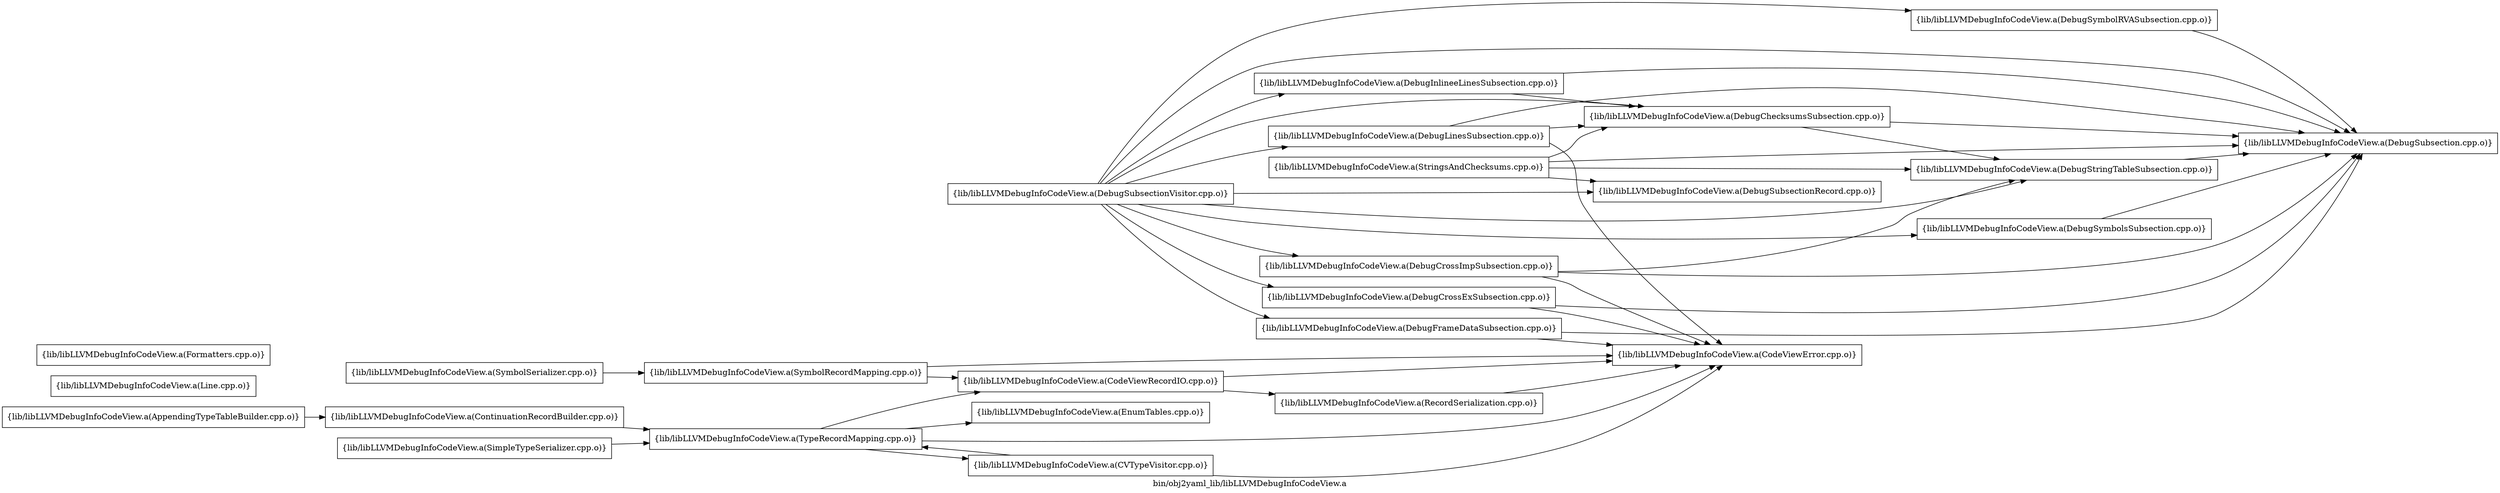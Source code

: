 digraph "bin/obj2yaml_lib/libLLVMDebugInfoCodeView.a" {
	label="bin/obj2yaml_lib/libLLVMDebugInfoCodeView.a";
	rankdir=LR;

	Node0x557f4b2eb1f8 [shape=record,shape=box,group=0,label="{lib/libLLVMDebugInfoCodeView.a(DebugSubsectionRecord.cpp.o)}"];
	Node0x557f4b2e9678 [shape=record,shape=box,group=0,label="{lib/libLLVMDebugInfoCodeView.a(StringsAndChecksums.cpp.o)}"];
	Node0x557f4b2e9678 -> Node0x557f4b2eb1f8;
	Node0x557f4b2e9678 -> Node0x557f4b2e98a8;
	Node0x557f4b2e9678 -> Node0x557f4b2ea488;
	Node0x557f4b2e9678 -> Node0x557f4b2e7fa8;
	Node0x557f4b2e98a8 [shape=record,shape=box,group=0,label="{lib/libLLVMDebugInfoCodeView.a(DebugSubsection.cpp.o)}"];
	Node0x557f4b2ea488 [shape=record,shape=box,group=0,label="{lib/libLLVMDebugInfoCodeView.a(DebugStringTableSubsection.cpp.o)}"];
	Node0x557f4b2ea488 -> Node0x557f4b2e98a8;
	Node0x557f4b2e7fa8 [shape=record,shape=box,group=0,label="{lib/libLLVMDebugInfoCodeView.a(DebugChecksumsSubsection.cpp.o)}"];
	Node0x557f4b2e7fa8 -> Node0x557f4b2e98a8;
	Node0x557f4b2e7fa8 -> Node0x557f4b2ea488;
	Node0x557f4b2ec418 [shape=record,shape=box,group=0,label="{lib/libLLVMDebugInfoCodeView.a(CodeViewError.cpp.o)}"];
	Node0x557f4b2eac58 [shape=record,shape=box,group=0,label="{lib/libLLVMDebugInfoCodeView.a(DebugInlineeLinesSubsection.cpp.o)}"];
	Node0x557f4b2eac58 -> Node0x557f4b2e98a8;
	Node0x557f4b2eac58 -> Node0x557f4b2e7fa8;
	Node0x557f4b2eb8d8 [shape=record,shape=box,group=0,label="{lib/libLLVMDebugInfoCodeView.a(DebugLinesSubsection.cpp.o)}"];
	Node0x557f4b2eb8d8 -> Node0x557f4b2e98a8;
	Node0x557f4b2eb8d8 -> Node0x557f4b2e7fa8;
	Node0x557f4b2eb8d8 -> Node0x557f4b2ec418;
	Node0x557f4b2e7198 [shape=record,shape=box,group=0,label="{lib/libLLVMDebugInfoCodeView.a(DebugCrossExSubsection.cpp.o)}"];
	Node0x557f4b2e7198 -> Node0x557f4b2e98a8;
	Node0x557f4b2e7198 -> Node0x557f4b2ec418;
	Node0x557f4b2e7918 [shape=record,shape=box,group=0,label="{lib/libLLVMDebugInfoCodeView.a(DebugCrossImpSubsection.cpp.o)}"];
	Node0x557f4b2e7918 -> Node0x557f4b2e98a8;
	Node0x557f4b2e7918 -> Node0x557f4b2ea488;
	Node0x557f4b2e7918 -> Node0x557f4b2ec418;
	Node0x557f4b2e32c8 [shape=record,shape=box,group=0,label="{lib/libLLVMDebugInfoCodeView.a(DebugSymbolsSubsection.cpp.o)}"];
	Node0x557f4b2e32c8 -> Node0x557f4b2e98a8;
	Node0x557f4b2e3958 [shape=record,shape=box,group=0,label="{lib/libLLVMDebugInfoCodeView.a(DebugFrameDataSubsection.cpp.o)}"];
	Node0x557f4b2e3958 -> Node0x557f4b2e98a8;
	Node0x557f4b2e3958 -> Node0x557f4b2ec418;
	Node0x557f4b2e3d68 [shape=record,shape=box,group=0,label="{lib/libLLVMDebugInfoCodeView.a(Line.cpp.o)}"];
	Node0x557f4b2e4448 [shape=record,shape=box,group=0,label="{lib/libLLVMDebugInfoCodeView.a(DebugSymbolRVASubsection.cpp.o)}"];
	Node0x557f4b2e4448 -> Node0x557f4b2e98a8;
	Node0x557f4b2e4c68 [shape=record,shape=box,group=0,label="{lib/libLLVMDebugInfoCodeView.a(DebugSubsectionVisitor.cpp.o)}"];
	Node0x557f4b2e4c68 -> Node0x557f4b2eb1f8;
	Node0x557f4b2e4c68 -> Node0x557f4b2e98a8;
	Node0x557f4b2e4c68 -> Node0x557f4b2ea488;
	Node0x557f4b2e4c68 -> Node0x557f4b2e7fa8;
	Node0x557f4b2e4c68 -> Node0x557f4b2eac58;
	Node0x557f4b2e4c68 -> Node0x557f4b2eb8d8;
	Node0x557f4b2e4c68 -> Node0x557f4b2e7198;
	Node0x557f4b2e4c68 -> Node0x557f4b2e7918;
	Node0x557f4b2e4c68 -> Node0x557f4b2e32c8;
	Node0x557f4b2e4c68 -> Node0x557f4b2e3958;
	Node0x557f4b2e4c68 -> Node0x557f4b2e4448;
	Node0x557f4b2eae88 [shape=record,shape=box,group=0,label="{lib/libLLVMDebugInfoCodeView.a(EnumTables.cpp.o)}"];
	Node0x557f4b2eb0b8 [shape=record,shape=box,group=0,label="{lib/libLLVMDebugInfoCodeView.a(SymbolRecordMapping.cpp.o)}"];
	Node0x557f4b2eb0b8 -> Node0x557f4b2ec418;
	Node0x557f4b2eb0b8 -> Node0x557f4b2ebd38;
	Node0x557f4b2ec198 [shape=record,shape=box,group=0,label="{lib/libLLVMDebugInfoCodeView.a(SymbolSerializer.cpp.o)}"];
	Node0x557f4b2ec198 -> Node0x557f4b2eb0b8;
	Node0x557f4b2ebd38 [shape=record,shape=box,group=0,label="{lib/libLLVMDebugInfoCodeView.a(CodeViewRecordIO.cpp.o)}"];
	Node0x557f4b2ebd38 -> Node0x557f4b2ec418;
	Node0x557f4b2ebd38 -> Node0x557f4b2e45d8;
	Node0x557f4b2e45d8 [shape=record,shape=box,group=0,label="{lib/libLLVMDebugInfoCodeView.a(RecordSerialization.cpp.o)}"];
	Node0x557f4b2e45d8 -> Node0x557f4b2ec418;
	Node0x557f4b2eb248 [shape=record,shape=box,group=0,label="{lib/libLLVMDebugInfoCodeView.a(TypeRecordMapping.cpp.o)}"];
	Node0x557f4b2eb248 -> Node0x557f4b2ec418;
	Node0x557f4b2eb248 -> Node0x557f4b2eae88;
	Node0x557f4b2eb248 -> Node0x557f4b2ebd38;
	Node0x557f4b2eb248 -> Node0x557f4b2e9768;
	Node0x557f4b2e9768 [shape=record,shape=box,group=0,label="{lib/libLLVMDebugInfoCodeView.a(CVTypeVisitor.cpp.o)}"];
	Node0x557f4b2e9768 -> Node0x557f4b2ec418;
	Node0x557f4b2e9768 -> Node0x557f4b2eb248;
	Node0x557f4b2e98f8 [shape=record,shape=box,group=0,label="{lib/libLLVMDebugInfoCodeView.a(AppendingTypeTableBuilder.cpp.o)}"];
	Node0x557f4b2e98f8 -> Node0x557f4b2ea4d8;
	Node0x557f4b2ea4d8 [shape=record,shape=box,group=0,label="{lib/libLLVMDebugInfoCodeView.a(ContinuationRecordBuilder.cpp.o)}"];
	Node0x557f4b2ea4d8 -> Node0x557f4b2eb248;
	Node0x557f4b2e7ff8 [shape=record,shape=box,group=0,label="{lib/libLLVMDebugInfoCodeView.a(Formatters.cpp.o)}"];
	Node0x557f4b2eafc8 [shape=record,shape=box,group=0,label="{lib/libLLVMDebugInfoCodeView.a(SimpleTypeSerializer.cpp.o)}"];
	Node0x557f4b2eafc8 -> Node0x557f4b2eb248;
}
